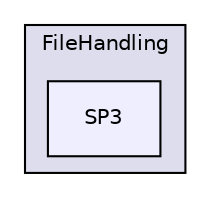 digraph "SP3" {
  compound=true
  node [ fontsize="10", fontname="Helvetica"];
  edge [ labelfontsize="10", labelfontname="Helvetica"];
  subgraph clusterdir_2409f140ca6b329e1a129f8097428273 {
    graph [ bgcolor="#ddddee", pencolor="black", label="FileHandling" fontname="Helvetica", fontsize="10", URL="dir_2409f140ca6b329e1a129f8097428273.html"]
  dir_09ebd9c38acfd288c7b679ee4720af9b [shape=box, label="SP3", style="filled", fillcolor="#eeeeff", pencolor="black", URL="dir_09ebd9c38acfd288c7b679ee4720af9b.html"];
  }
}
